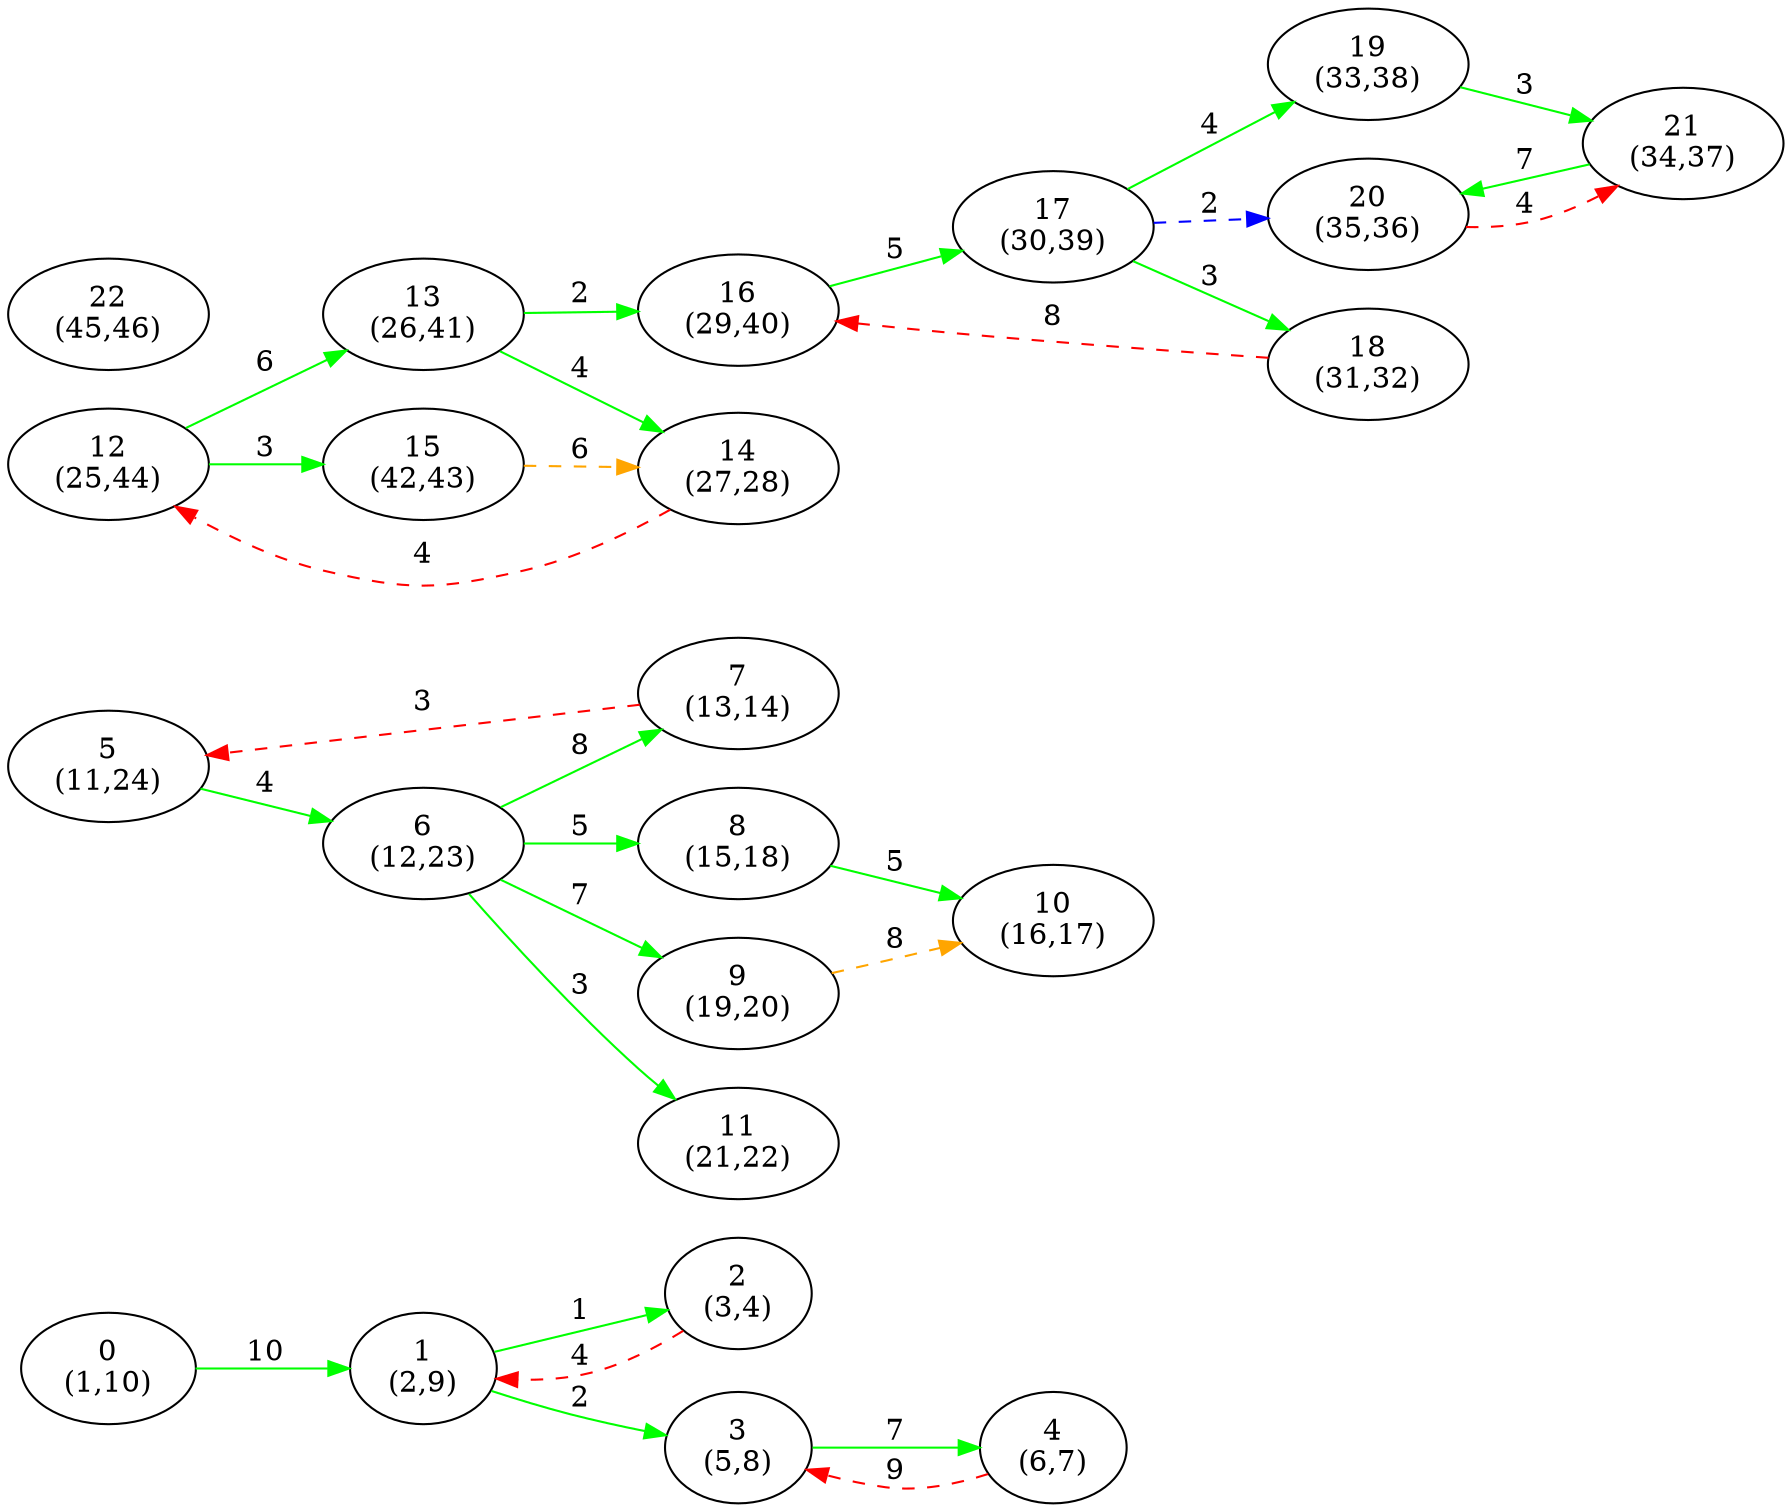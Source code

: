 digraph G {
ranksep = "equally";
rankdir = LR;
{rank = same; "0
(1,10)"; };
{rank = same; "1
(2,9)"; };
{rank = same; "2
(3,4)"; "3
(5,8)"; };
{rank = same; "4
(6,7)"; };
{rank = same; };
{rank = same; "5
(11,24)"; };
{rank = same; "6
(12,23)"; };
{rank = same; "7
(13,14)"; "8
(15,18)"; "9
(19,20)"; "11
(21,22)"; };
{rank = same; "10
(16,17)"; };
{rank = same; "12
(25,44)"; };
{rank = same; "13
(26,41)"; "15
(42,43)"; };
{rank = same; "14
(27,28)"; "16
(29,40)"; };
{rank = same; "17
(30,39)"; };
{rank = same; "18
(31,32)"; "19
(33,38)"; "20
(35,36)"; };
{rank = same; "21
(34,37)"; };
{rank = same; };
{rank = same; "22
(45,46)"; };
"0
(1,10)"->"1
(2,9)"[label="10" color = "green"];
"1
(2,9)"->"2
(3,4)"[label="1" color = "green"];
"1
(2,9)"->"3
(5,8)"[label="2" color = "green"];
"2
(3,4)"->"1
(2,9)"[label="4" color = "red" style = "dashed"];
"3
(5,8)"->"4
(6,7)"[label="7" color = "green"];
"4
(6,7)"->"3
(5,8)"[label="9" color = "red" style = "dashed"];
"5
(11,24)"->"6
(12,23)"[label="4" color = "green"];
"6
(12,23)"->"7
(13,14)"[label="8" color = "green"];
"6
(12,23)"->"8
(15,18)"[label="5" color = "green"];
"6
(12,23)"->"9
(19,20)"[label="7" color = "green"];
"6
(12,23)"->"11
(21,22)"[label="3" color = "green"];
"7
(13,14)"->"5
(11,24)"[label="3" color = "red" style = "dashed"];
"8
(15,18)"->"10
(16,17)"[label="5" color = "green"];
"9
(19,20)"->"10
(16,17)"[label="8" color = "orange" style = "dashed"];
"11
(21,22)"
"10
(16,17)"
"12
(25,44)"->"13
(26,41)"[label="6" color = "green"];
"12
(25,44)"->"15
(42,43)"[label="3" color = "green"];
"13
(26,41)"->"14
(27,28)"[label="4" color = "green"];
"13
(26,41)"->"16
(29,40)"[label="2" color = "green"];
"15
(42,43)"->"14
(27,28)"[label="6" color = "orange" style = "dashed"];
"14
(27,28)"->"12
(25,44)"[label="4" color = "red" style = "dashed"];
"16
(29,40)"->"17
(30,39)"[label="5" color = "green"];
"17
(30,39)"->"18
(31,32)"[label="3" color = "green"];
"17
(30,39)"->"19
(33,38)"[label="4" color = "green"];
"17
(30,39)"->"20
(35,36)"[label="2" color = "blue" style = "dashed"];
"18
(31,32)"->"16
(29,40)"[label="8" color = "red" style = "dashed"];
"19
(33,38)"->"21
(34,37)"[label="3" color = "green"];
"20
(35,36)"->"21
(34,37)"[label="4" color = "red" style = "dashed"];
"21
(34,37)"->"20
(35,36)"[label="7" color = "green"];
"22
(45,46)"
}
